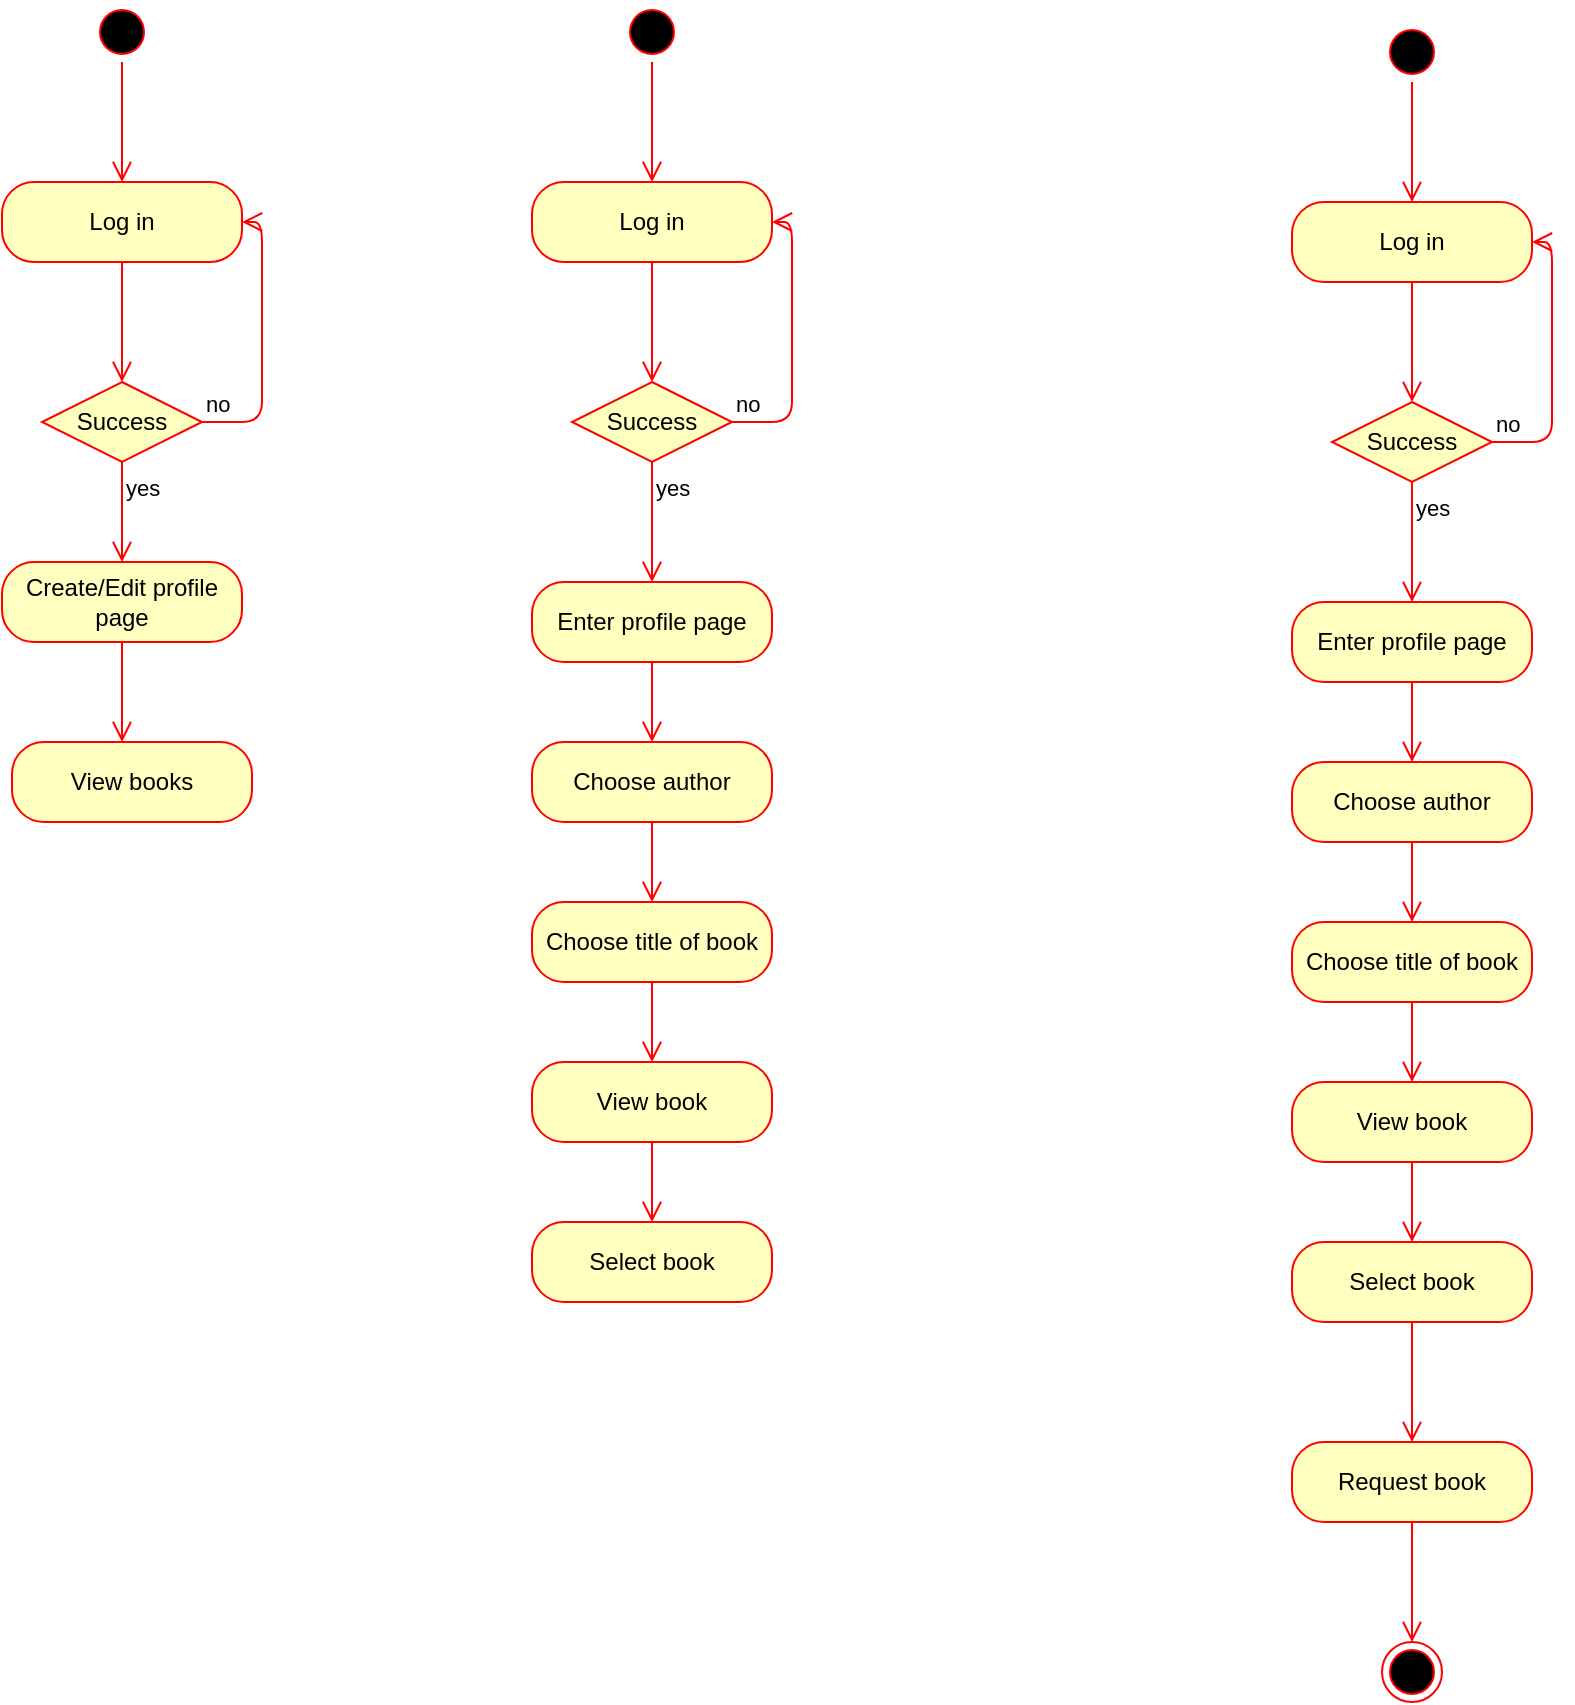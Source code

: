 <mxfile version="14.5.6" type="device"><diagram name="Page-1" id="58cdce13-f638-feb5-8d6f-7d28b1aa9fa0"><mxGraphModel dx="1422" dy="794" grid="1" gridSize="10" guides="1" tooltips="1" connect="1" arrows="1" fold="1" page="1" pageScale="1" pageWidth="1100" pageHeight="850" background="#ffffff" math="0" shadow="0"><root><mxCell id="0"/><mxCell id="1" parent="0"/><mxCell id="3HCNOzpyBa0pLfxVZ7Wz-1" value="" style="ellipse;html=1;shape=startState;fillColor=#000000;strokeColor=#ff0000;" parent="1" vertex="1"><mxGeometry x="140" y="80" width="30" height="30" as="geometry"/></mxCell><mxCell id="3HCNOzpyBa0pLfxVZ7Wz-2" value="" style="edgeStyle=orthogonalEdgeStyle;html=1;verticalAlign=bottom;endArrow=open;endSize=8;strokeColor=#ff0000;" parent="1" source="3HCNOzpyBa0pLfxVZ7Wz-1" edge="1"><mxGeometry relative="1" as="geometry"><mxPoint x="155" y="170" as="targetPoint"/></mxGeometry></mxCell><mxCell id="3HCNOzpyBa0pLfxVZ7Wz-4" value="Log in" style="rounded=1;whiteSpace=wrap;html=1;arcSize=40;fontColor=#000000;fillColor=#ffffc0;strokeColor=#ff0000;" parent="1" vertex="1"><mxGeometry x="95" y="170" width="120" height="40" as="geometry"/></mxCell><mxCell id="3HCNOzpyBa0pLfxVZ7Wz-5" value="" style="edgeStyle=orthogonalEdgeStyle;html=1;verticalAlign=bottom;endArrow=open;endSize=8;strokeColor=#ff0000;" parent="1" source="3HCNOzpyBa0pLfxVZ7Wz-4" edge="1"><mxGeometry relative="1" as="geometry"><mxPoint x="155" y="270" as="targetPoint"/></mxGeometry></mxCell><mxCell id="3HCNOzpyBa0pLfxVZ7Wz-6" value="Success" style="rhombus;whiteSpace=wrap;html=1;fillColor=#ffffc0;strokeColor=#ff0000;" parent="1" vertex="1"><mxGeometry x="115" y="270" width="80" height="40" as="geometry"/></mxCell><mxCell id="3HCNOzpyBa0pLfxVZ7Wz-7" value="no" style="edgeStyle=orthogonalEdgeStyle;html=1;align=left;verticalAlign=bottom;endArrow=open;endSize=8;strokeColor=#ff0000;entryX=1;entryY=0.5;entryDx=0;entryDy=0;" parent="1" source="3HCNOzpyBa0pLfxVZ7Wz-6" target="3HCNOzpyBa0pLfxVZ7Wz-4" edge="1"><mxGeometry x="-1" relative="1" as="geometry"><mxPoint x="290" y="290" as="targetPoint"/><Array as="points"><mxPoint x="225" y="290"/><mxPoint x="225" y="190"/></Array></mxGeometry></mxCell><mxCell id="3HCNOzpyBa0pLfxVZ7Wz-8" value="yes" style="edgeStyle=orthogonalEdgeStyle;html=1;align=left;verticalAlign=top;endArrow=open;endSize=8;strokeColor=#ff0000;" parent="1" source="3HCNOzpyBa0pLfxVZ7Wz-6" edge="1"><mxGeometry x="-1" relative="1" as="geometry"><mxPoint x="155" y="360" as="targetPoint"/><Array as="points"><mxPoint x="155" y="340"/><mxPoint x="155" y="340"/></Array></mxGeometry></mxCell><mxCell id="3HCNOzpyBa0pLfxVZ7Wz-18" value="Log in" style="rounded=1;whiteSpace=wrap;html=1;arcSize=40;fontColor=#000000;fillColor=#ffffc0;strokeColor=#ff0000;" parent="1" vertex="1"><mxGeometry x="360" y="170" width="120" height="40" as="geometry"/></mxCell><mxCell id="3HCNOzpyBa0pLfxVZ7Wz-19" value="" style="edgeStyle=orthogonalEdgeStyle;html=1;verticalAlign=bottom;endArrow=open;endSize=8;strokeColor=#ff0000;" parent="1" source="3HCNOzpyBa0pLfxVZ7Wz-18" edge="1"><mxGeometry relative="1" as="geometry"><mxPoint x="420" y="270" as="targetPoint"/></mxGeometry></mxCell><mxCell id="3HCNOzpyBa0pLfxVZ7Wz-20" value="Success" style="rhombus;whiteSpace=wrap;html=1;fillColor=#ffffc0;strokeColor=#ff0000;" parent="1" vertex="1"><mxGeometry x="380" y="270" width="80" height="40" as="geometry"/></mxCell><mxCell id="3HCNOzpyBa0pLfxVZ7Wz-21" value="no" style="edgeStyle=orthogonalEdgeStyle;html=1;align=left;verticalAlign=bottom;endArrow=open;endSize=8;strokeColor=#ff0000;entryX=1;entryY=0.5;entryDx=0;entryDy=0;" parent="1" source="3HCNOzpyBa0pLfxVZ7Wz-20" target="3HCNOzpyBa0pLfxVZ7Wz-18" edge="1"><mxGeometry x="-1" relative="1" as="geometry"><mxPoint x="555" y="290" as="targetPoint"/><Array as="points"><mxPoint x="490" y="290"/><mxPoint x="490" y="190"/></Array></mxGeometry></mxCell><mxCell id="3HCNOzpyBa0pLfxVZ7Wz-22" value="yes" style="edgeStyle=orthogonalEdgeStyle;html=1;align=left;verticalAlign=top;endArrow=open;endSize=8;strokeColor=#ff0000;" parent="1" source="3HCNOzpyBa0pLfxVZ7Wz-20" edge="1"><mxGeometry x="-1" relative="1" as="geometry"><mxPoint x="420" y="370" as="targetPoint"/><Array as="points"><mxPoint x="420" y="340"/><mxPoint x="420" y="340"/></Array></mxGeometry></mxCell><mxCell id="3HCNOzpyBa0pLfxVZ7Wz-23" value="Create/Edit profile page" style="rounded=1;whiteSpace=wrap;html=1;arcSize=40;fontColor=#000000;fillColor=#ffffc0;strokeColor=#ff0000;" parent="1" vertex="1"><mxGeometry x="95" y="360" width="120" height="40" as="geometry"/></mxCell><mxCell id="3HCNOzpyBa0pLfxVZ7Wz-24" value="" style="edgeStyle=orthogonalEdgeStyle;html=1;verticalAlign=bottom;endArrow=open;endSize=8;strokeColor=#ff0000;" parent="1" source="3HCNOzpyBa0pLfxVZ7Wz-23" edge="1"><mxGeometry relative="1" as="geometry"><mxPoint x="155" y="450" as="targetPoint"/></mxGeometry></mxCell><mxCell id="3HCNOzpyBa0pLfxVZ7Wz-30" value="Choose author" style="rounded=1;whiteSpace=wrap;html=1;arcSize=40;fontColor=#000000;fillColor=#ffffc0;strokeColor=#ff0000;" parent="1" vertex="1"><mxGeometry x="360" y="450" width="120" height="40" as="geometry"/></mxCell><mxCell id="3HCNOzpyBa0pLfxVZ7Wz-31" value="" style="edgeStyle=orthogonalEdgeStyle;html=1;verticalAlign=bottom;endArrow=open;endSize=8;strokeColor=#ff0000;entryX=0.5;entryY=0;entryDx=0;entryDy=0;" parent="1" source="3HCNOzpyBa0pLfxVZ7Wz-30" edge="1" target="3HCNOzpyBa0pLfxVZ7Wz-32"><mxGeometry relative="1" as="geometry"><mxPoint x="420" y="550" as="targetPoint"/><Array as="points"/></mxGeometry></mxCell><mxCell id="3HCNOzpyBa0pLfxVZ7Wz-32" value="Choose title of book" style="rounded=1;whiteSpace=wrap;html=1;arcSize=40;fontColor=#000000;fillColor=#ffffc0;strokeColor=#ff0000;" parent="1" vertex="1"><mxGeometry x="360" y="530" width="120" height="40" as="geometry"/></mxCell><mxCell id="3HCNOzpyBa0pLfxVZ7Wz-33" value="" style="edgeStyle=orthogonalEdgeStyle;html=1;verticalAlign=bottom;endArrow=open;endSize=8;strokeColor=#ff0000;" parent="1" source="3HCNOzpyBa0pLfxVZ7Wz-32" edge="1"><mxGeometry relative="1" as="geometry"><mxPoint x="420" y="610" as="targetPoint"/><Array as="points"><mxPoint x="420" y="600"/><mxPoint x="420" y="600"/></Array></mxGeometry></mxCell><mxCell id="3HCNOzpyBa0pLfxVZ7Wz-35" value="Enter profile page" style="rounded=1;whiteSpace=wrap;html=1;arcSize=40;fontColor=#000000;fillColor=#ffffc0;strokeColor=#ff0000;" parent="1" vertex="1"><mxGeometry x="360" y="370" width="120" height="40" as="geometry"/></mxCell><mxCell id="3HCNOzpyBa0pLfxVZ7Wz-36" value="" style="edgeStyle=orthogonalEdgeStyle;html=1;verticalAlign=bottom;endArrow=open;endSize=8;strokeColor=#ff0000;" parent="1" source="3HCNOzpyBa0pLfxVZ7Wz-35" edge="1"><mxGeometry relative="1" as="geometry"><mxPoint x="420" y="450" as="targetPoint"/></mxGeometry></mxCell><mxCell id="3HCNOzpyBa0pLfxVZ7Wz-37" value="View book" style="rounded=1;whiteSpace=wrap;html=1;arcSize=40;fontColor=#000000;fillColor=#ffffc0;strokeColor=#ff0000;" parent="1" vertex="1"><mxGeometry x="360" y="610" width="120" height="40" as="geometry"/></mxCell><mxCell id="3HCNOzpyBa0pLfxVZ7Wz-38" value="" style="edgeStyle=orthogonalEdgeStyle;html=1;verticalAlign=bottom;endArrow=open;endSize=8;strokeColor=#ff0000;" parent="1" source="3HCNOzpyBa0pLfxVZ7Wz-37" edge="1"><mxGeometry relative="1" as="geometry"><mxPoint x="420" y="690" as="targetPoint"/></mxGeometry></mxCell><mxCell id="3HCNOzpyBa0pLfxVZ7Wz-42" value="" style="ellipse;html=1;shape=startState;fillColor=#000000;strokeColor=#ff0000;" parent="1" vertex="1"><mxGeometry x="405" y="80" width="30" height="30" as="geometry"/></mxCell><mxCell id="3HCNOzpyBa0pLfxVZ7Wz-43" value="" style="edgeStyle=orthogonalEdgeStyle;html=1;verticalAlign=bottom;endArrow=open;endSize=8;strokeColor=#ff0000;" parent="1" source="3HCNOzpyBa0pLfxVZ7Wz-42" edge="1"><mxGeometry relative="1" as="geometry"><mxPoint x="420" y="170" as="targetPoint"/></mxGeometry></mxCell><mxCell id="AbjU0PJLDP3Ua6_oZLJe-3" value="View books" style="rounded=1;whiteSpace=wrap;html=1;arcSize=40;fontColor=#000000;fillColor=#ffffc0;strokeColor=#ff0000;" vertex="1" parent="1"><mxGeometry x="100" y="450" width="120" height="40" as="geometry"/></mxCell><mxCell id="AbjU0PJLDP3Ua6_oZLJe-6" value="Select book" style="rounded=1;whiteSpace=wrap;html=1;arcSize=40;fontColor=#000000;fillColor=#ffffc0;strokeColor=#ff0000;" vertex="1" parent="1"><mxGeometry x="360" y="690" width="120" height="40" as="geometry"/></mxCell><mxCell id="AbjU0PJLDP3Ua6_oZLJe-9" value="Log in" style="rounded=1;whiteSpace=wrap;html=1;arcSize=40;fontColor=#000000;fillColor=#ffffc0;strokeColor=#ff0000;" vertex="1" parent="1"><mxGeometry x="740" y="180" width="120" height="40" as="geometry"/></mxCell><mxCell id="AbjU0PJLDP3Ua6_oZLJe-10" value="" style="edgeStyle=orthogonalEdgeStyle;html=1;verticalAlign=bottom;endArrow=open;endSize=8;strokeColor=#ff0000;" edge="1" parent="1" source="AbjU0PJLDP3Ua6_oZLJe-9"><mxGeometry relative="1" as="geometry"><mxPoint x="800" y="280" as="targetPoint"/></mxGeometry></mxCell><mxCell id="AbjU0PJLDP3Ua6_oZLJe-11" value="Success" style="rhombus;whiteSpace=wrap;html=1;fillColor=#ffffc0;strokeColor=#ff0000;" vertex="1" parent="1"><mxGeometry x="760" y="280" width="80" height="40" as="geometry"/></mxCell><mxCell id="AbjU0PJLDP3Ua6_oZLJe-12" value="no" style="edgeStyle=orthogonalEdgeStyle;html=1;align=left;verticalAlign=bottom;endArrow=open;endSize=8;strokeColor=#ff0000;entryX=1;entryY=0.5;entryDx=0;entryDy=0;" edge="1" parent="1" source="AbjU0PJLDP3Ua6_oZLJe-11" target="AbjU0PJLDP3Ua6_oZLJe-9"><mxGeometry x="-1" relative="1" as="geometry"><mxPoint x="935" y="300" as="targetPoint"/><Array as="points"><mxPoint x="870" y="300"/><mxPoint x="870" y="200"/></Array></mxGeometry></mxCell><mxCell id="AbjU0PJLDP3Ua6_oZLJe-13" value="yes" style="edgeStyle=orthogonalEdgeStyle;html=1;align=left;verticalAlign=top;endArrow=open;endSize=8;strokeColor=#ff0000;" edge="1" parent="1" source="AbjU0PJLDP3Ua6_oZLJe-11"><mxGeometry x="-1" relative="1" as="geometry"><mxPoint x="800" y="380" as="targetPoint"/><Array as="points"><mxPoint x="800" y="350"/><mxPoint x="800" y="350"/></Array></mxGeometry></mxCell><mxCell id="AbjU0PJLDP3Ua6_oZLJe-14" value="Choose author" style="rounded=1;whiteSpace=wrap;html=1;arcSize=40;fontColor=#000000;fillColor=#ffffc0;strokeColor=#ff0000;" vertex="1" parent="1"><mxGeometry x="740" y="460" width="120" height="40" as="geometry"/></mxCell><mxCell id="AbjU0PJLDP3Ua6_oZLJe-15" value="" style="edgeStyle=orthogonalEdgeStyle;html=1;verticalAlign=bottom;endArrow=open;endSize=8;strokeColor=#ff0000;entryX=0.5;entryY=0;entryDx=0;entryDy=0;" edge="1" parent="1" source="AbjU0PJLDP3Ua6_oZLJe-14" target="AbjU0PJLDP3Ua6_oZLJe-16"><mxGeometry relative="1" as="geometry"><mxPoint x="800" y="560" as="targetPoint"/><Array as="points"/></mxGeometry></mxCell><mxCell id="AbjU0PJLDP3Ua6_oZLJe-16" value="Choose title of book" style="rounded=1;whiteSpace=wrap;html=1;arcSize=40;fontColor=#000000;fillColor=#ffffc0;strokeColor=#ff0000;" vertex="1" parent="1"><mxGeometry x="740" y="540" width="120" height="40" as="geometry"/></mxCell><mxCell id="AbjU0PJLDP3Ua6_oZLJe-17" value="" style="edgeStyle=orthogonalEdgeStyle;html=1;verticalAlign=bottom;endArrow=open;endSize=8;strokeColor=#ff0000;" edge="1" parent="1" source="AbjU0PJLDP3Ua6_oZLJe-16"><mxGeometry relative="1" as="geometry"><mxPoint x="800" y="620" as="targetPoint"/><Array as="points"><mxPoint x="800" y="610"/><mxPoint x="800" y="610"/></Array></mxGeometry></mxCell><mxCell id="AbjU0PJLDP3Ua6_oZLJe-18" value="Enter profile page" style="rounded=1;whiteSpace=wrap;html=1;arcSize=40;fontColor=#000000;fillColor=#ffffc0;strokeColor=#ff0000;" vertex="1" parent="1"><mxGeometry x="740" y="380" width="120" height="40" as="geometry"/></mxCell><mxCell id="AbjU0PJLDP3Ua6_oZLJe-19" value="" style="edgeStyle=orthogonalEdgeStyle;html=1;verticalAlign=bottom;endArrow=open;endSize=8;strokeColor=#ff0000;" edge="1" parent="1" source="AbjU0PJLDP3Ua6_oZLJe-18"><mxGeometry relative="1" as="geometry"><mxPoint x="800" y="460" as="targetPoint"/></mxGeometry></mxCell><mxCell id="AbjU0PJLDP3Ua6_oZLJe-20" value="View book" style="rounded=1;whiteSpace=wrap;html=1;arcSize=40;fontColor=#000000;fillColor=#ffffc0;strokeColor=#ff0000;" vertex="1" parent="1"><mxGeometry x="740" y="620" width="120" height="40" as="geometry"/></mxCell><mxCell id="AbjU0PJLDP3Ua6_oZLJe-21" value="" style="edgeStyle=orthogonalEdgeStyle;html=1;verticalAlign=bottom;endArrow=open;endSize=8;strokeColor=#ff0000;" edge="1" parent="1" source="AbjU0PJLDP3Ua6_oZLJe-20"><mxGeometry relative="1" as="geometry"><mxPoint x="800" y="700" as="targetPoint"/></mxGeometry></mxCell><mxCell id="AbjU0PJLDP3Ua6_oZLJe-22" value="" style="ellipse;html=1;shape=startState;fillColor=#000000;strokeColor=#ff0000;" vertex="1" parent="1"><mxGeometry x="785" y="90" width="30" height="30" as="geometry"/></mxCell><mxCell id="AbjU0PJLDP3Ua6_oZLJe-23" value="" style="edgeStyle=orthogonalEdgeStyle;html=1;verticalAlign=bottom;endArrow=open;endSize=8;strokeColor=#ff0000;" edge="1" parent="1" source="AbjU0PJLDP3Ua6_oZLJe-22"><mxGeometry relative="1" as="geometry"><mxPoint x="800" y="180" as="targetPoint"/></mxGeometry></mxCell><mxCell id="AbjU0PJLDP3Ua6_oZLJe-25" value="Select book" style="rounded=1;whiteSpace=wrap;html=1;arcSize=40;fontColor=#000000;fillColor=#ffffc0;strokeColor=#ff0000;" vertex="1" parent="1"><mxGeometry x="740" y="700" width="120" height="40" as="geometry"/></mxCell><mxCell id="AbjU0PJLDP3Ua6_oZLJe-26" value="" style="edgeStyle=orthogonalEdgeStyle;html=1;verticalAlign=bottom;endArrow=open;endSize=8;strokeColor=#ff0000;" edge="1" source="AbjU0PJLDP3Ua6_oZLJe-25" parent="1"><mxGeometry relative="1" as="geometry"><mxPoint x="800" y="800" as="targetPoint"/></mxGeometry></mxCell><mxCell id="AbjU0PJLDP3Ua6_oZLJe-27" value="Request book" style="rounded=1;whiteSpace=wrap;html=1;arcSize=40;fontColor=#000000;fillColor=#ffffc0;strokeColor=#ff0000;" vertex="1" parent="1"><mxGeometry x="740" y="800" width="120" height="40" as="geometry"/></mxCell><mxCell id="AbjU0PJLDP3Ua6_oZLJe-28" value="" style="edgeStyle=orthogonalEdgeStyle;html=1;verticalAlign=bottom;endArrow=open;endSize=8;strokeColor=#ff0000;" edge="1" source="AbjU0PJLDP3Ua6_oZLJe-27" parent="1"><mxGeometry relative="1" as="geometry"><mxPoint x="800" y="900" as="targetPoint"/></mxGeometry></mxCell><mxCell id="AbjU0PJLDP3Ua6_oZLJe-29" value="" style="ellipse;html=1;shape=endState;fillColor=#000000;strokeColor=#ff0000;" vertex="1" parent="1"><mxGeometry x="785" y="900" width="30" height="30" as="geometry"/></mxCell></root></mxGraphModel></diagram></mxfile>